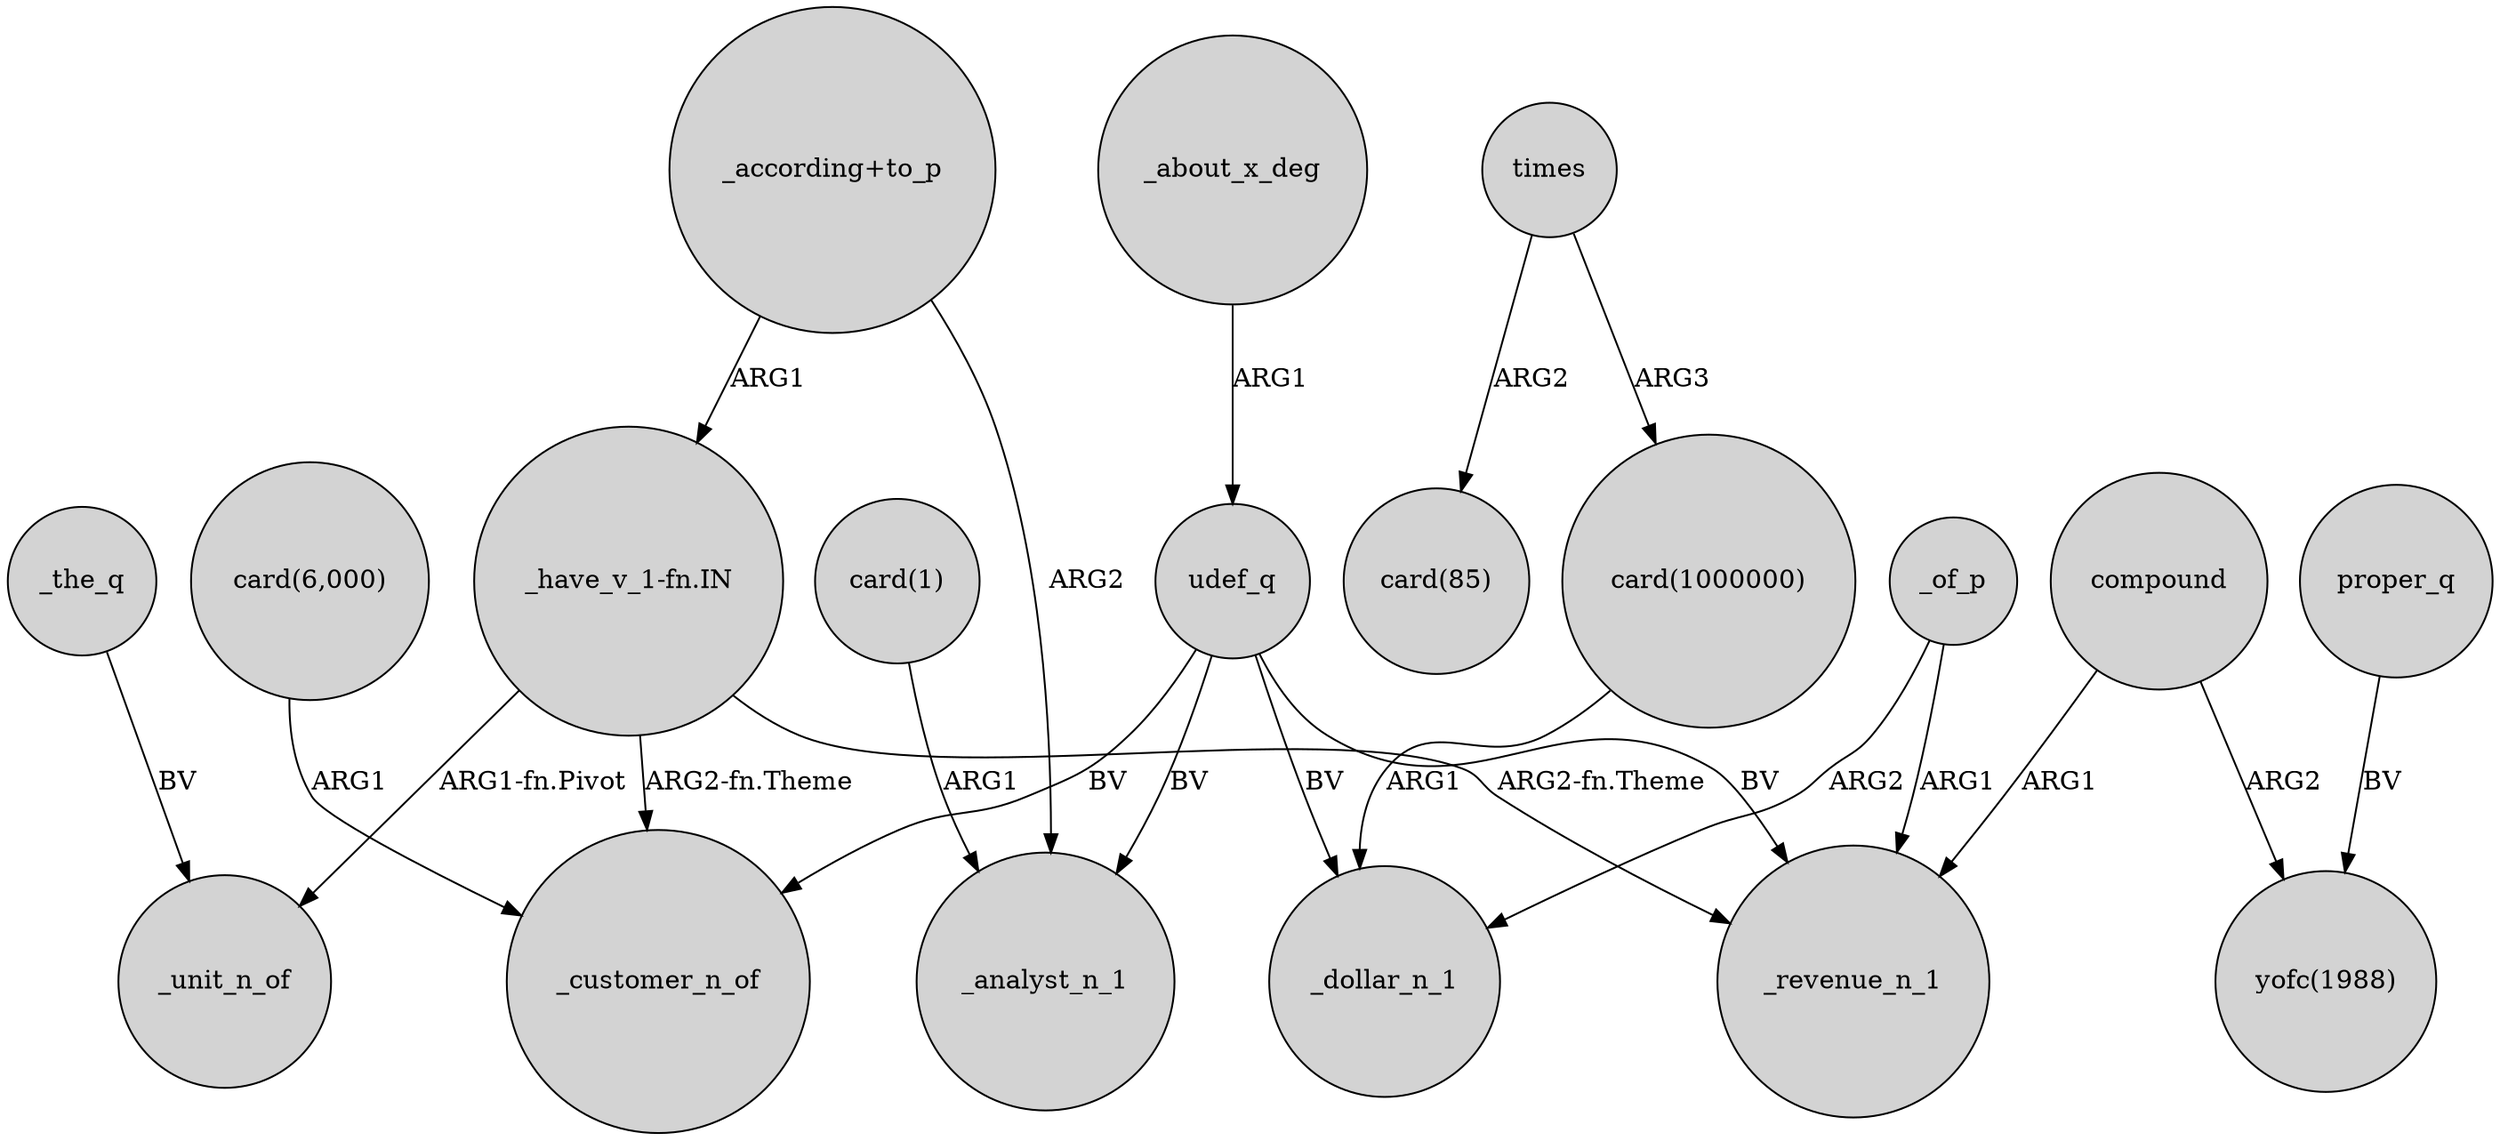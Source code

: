 digraph {
	node [shape=circle style=filled]
	"card(1)" -> _analyst_n_1 [label=ARG1]
	"card(1000000)" -> _dollar_n_1 [label=ARG1]
	"_according+to_p" -> _analyst_n_1 [label=ARG2]
	"_have_v_1-fn.IN" -> _unit_n_of [label="ARG1-fn.Pivot"]
	_about_x_deg -> udef_q [label=ARG1]
	"card(6,000)" -> _customer_n_of [label=ARG1]
	"_have_v_1-fn.IN" -> _customer_n_of [label="ARG2-fn.Theme"]
	udef_q -> _revenue_n_1 [label=BV]
	"_according+to_p" -> "_have_v_1-fn.IN" [label=ARG1]
	proper_q -> "yofc(1988)" [label=BV]
	times -> "card(1000000)" [label=ARG3]
	_of_p -> _revenue_n_1 [label=ARG1]
	udef_q -> _customer_n_of [label=BV]
	times -> "card(85)" [label=ARG2]
	_of_p -> _dollar_n_1 [label=ARG2]
	compound -> _revenue_n_1 [label=ARG1]
	_the_q -> _unit_n_of [label=BV]
	compound -> "yofc(1988)" [label=ARG2]
	udef_q -> _analyst_n_1 [label=BV]
	udef_q -> _dollar_n_1 [label=BV]
	"_have_v_1-fn.IN" -> _revenue_n_1 [label="ARG2-fn.Theme"]
}
